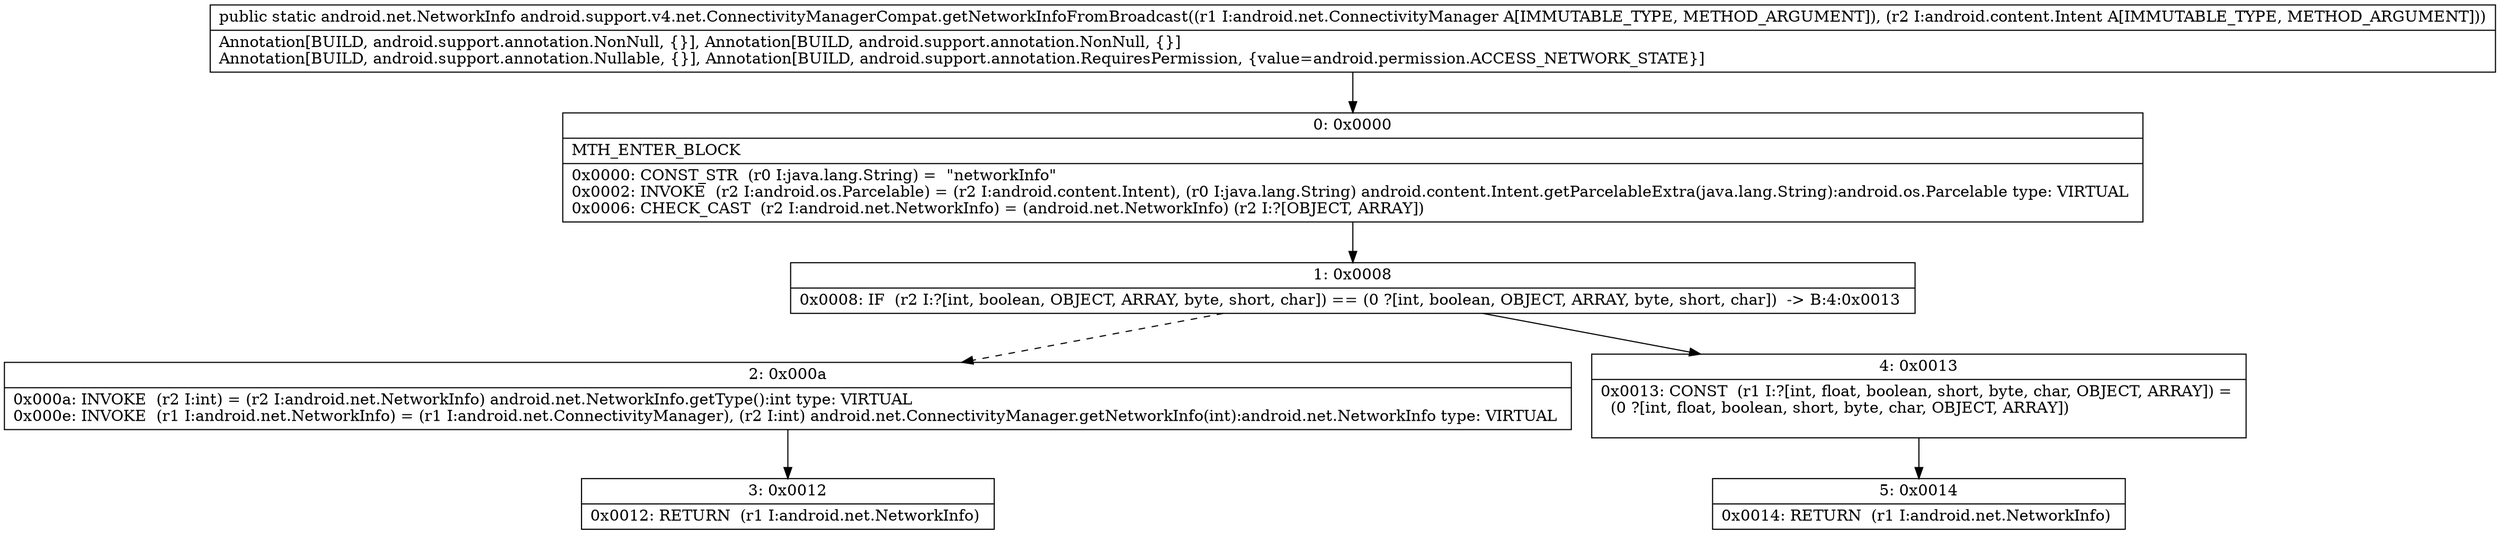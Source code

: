 digraph "CFG forandroid.support.v4.net.ConnectivityManagerCompat.getNetworkInfoFromBroadcast(Landroid\/net\/ConnectivityManager;Landroid\/content\/Intent;)Landroid\/net\/NetworkInfo;" {
Node_0 [shape=record,label="{0\:\ 0x0000|MTH_ENTER_BLOCK\l|0x0000: CONST_STR  (r0 I:java.lang.String) =  \"networkInfo\" \l0x0002: INVOKE  (r2 I:android.os.Parcelable) = (r2 I:android.content.Intent), (r0 I:java.lang.String) android.content.Intent.getParcelableExtra(java.lang.String):android.os.Parcelable type: VIRTUAL \l0x0006: CHECK_CAST  (r2 I:android.net.NetworkInfo) = (android.net.NetworkInfo) (r2 I:?[OBJECT, ARRAY]) \l}"];
Node_1 [shape=record,label="{1\:\ 0x0008|0x0008: IF  (r2 I:?[int, boolean, OBJECT, ARRAY, byte, short, char]) == (0 ?[int, boolean, OBJECT, ARRAY, byte, short, char])  \-\> B:4:0x0013 \l}"];
Node_2 [shape=record,label="{2\:\ 0x000a|0x000a: INVOKE  (r2 I:int) = (r2 I:android.net.NetworkInfo) android.net.NetworkInfo.getType():int type: VIRTUAL \l0x000e: INVOKE  (r1 I:android.net.NetworkInfo) = (r1 I:android.net.ConnectivityManager), (r2 I:int) android.net.ConnectivityManager.getNetworkInfo(int):android.net.NetworkInfo type: VIRTUAL \l}"];
Node_3 [shape=record,label="{3\:\ 0x0012|0x0012: RETURN  (r1 I:android.net.NetworkInfo) \l}"];
Node_4 [shape=record,label="{4\:\ 0x0013|0x0013: CONST  (r1 I:?[int, float, boolean, short, byte, char, OBJECT, ARRAY]) = \l  (0 ?[int, float, boolean, short, byte, char, OBJECT, ARRAY])\l \l}"];
Node_5 [shape=record,label="{5\:\ 0x0014|0x0014: RETURN  (r1 I:android.net.NetworkInfo) \l}"];
MethodNode[shape=record,label="{public static android.net.NetworkInfo android.support.v4.net.ConnectivityManagerCompat.getNetworkInfoFromBroadcast((r1 I:android.net.ConnectivityManager A[IMMUTABLE_TYPE, METHOD_ARGUMENT]), (r2 I:android.content.Intent A[IMMUTABLE_TYPE, METHOD_ARGUMENT]))  | Annotation[BUILD, android.support.annotation.NonNull, \{\}], Annotation[BUILD, android.support.annotation.NonNull, \{\}]\lAnnotation[BUILD, android.support.annotation.Nullable, \{\}], Annotation[BUILD, android.support.annotation.RequiresPermission, \{value=android.permission.ACCESS_NETWORK_STATE\}]\l}"];
MethodNode -> Node_0;
Node_0 -> Node_1;
Node_1 -> Node_2[style=dashed];
Node_1 -> Node_4;
Node_2 -> Node_3;
Node_4 -> Node_5;
}

